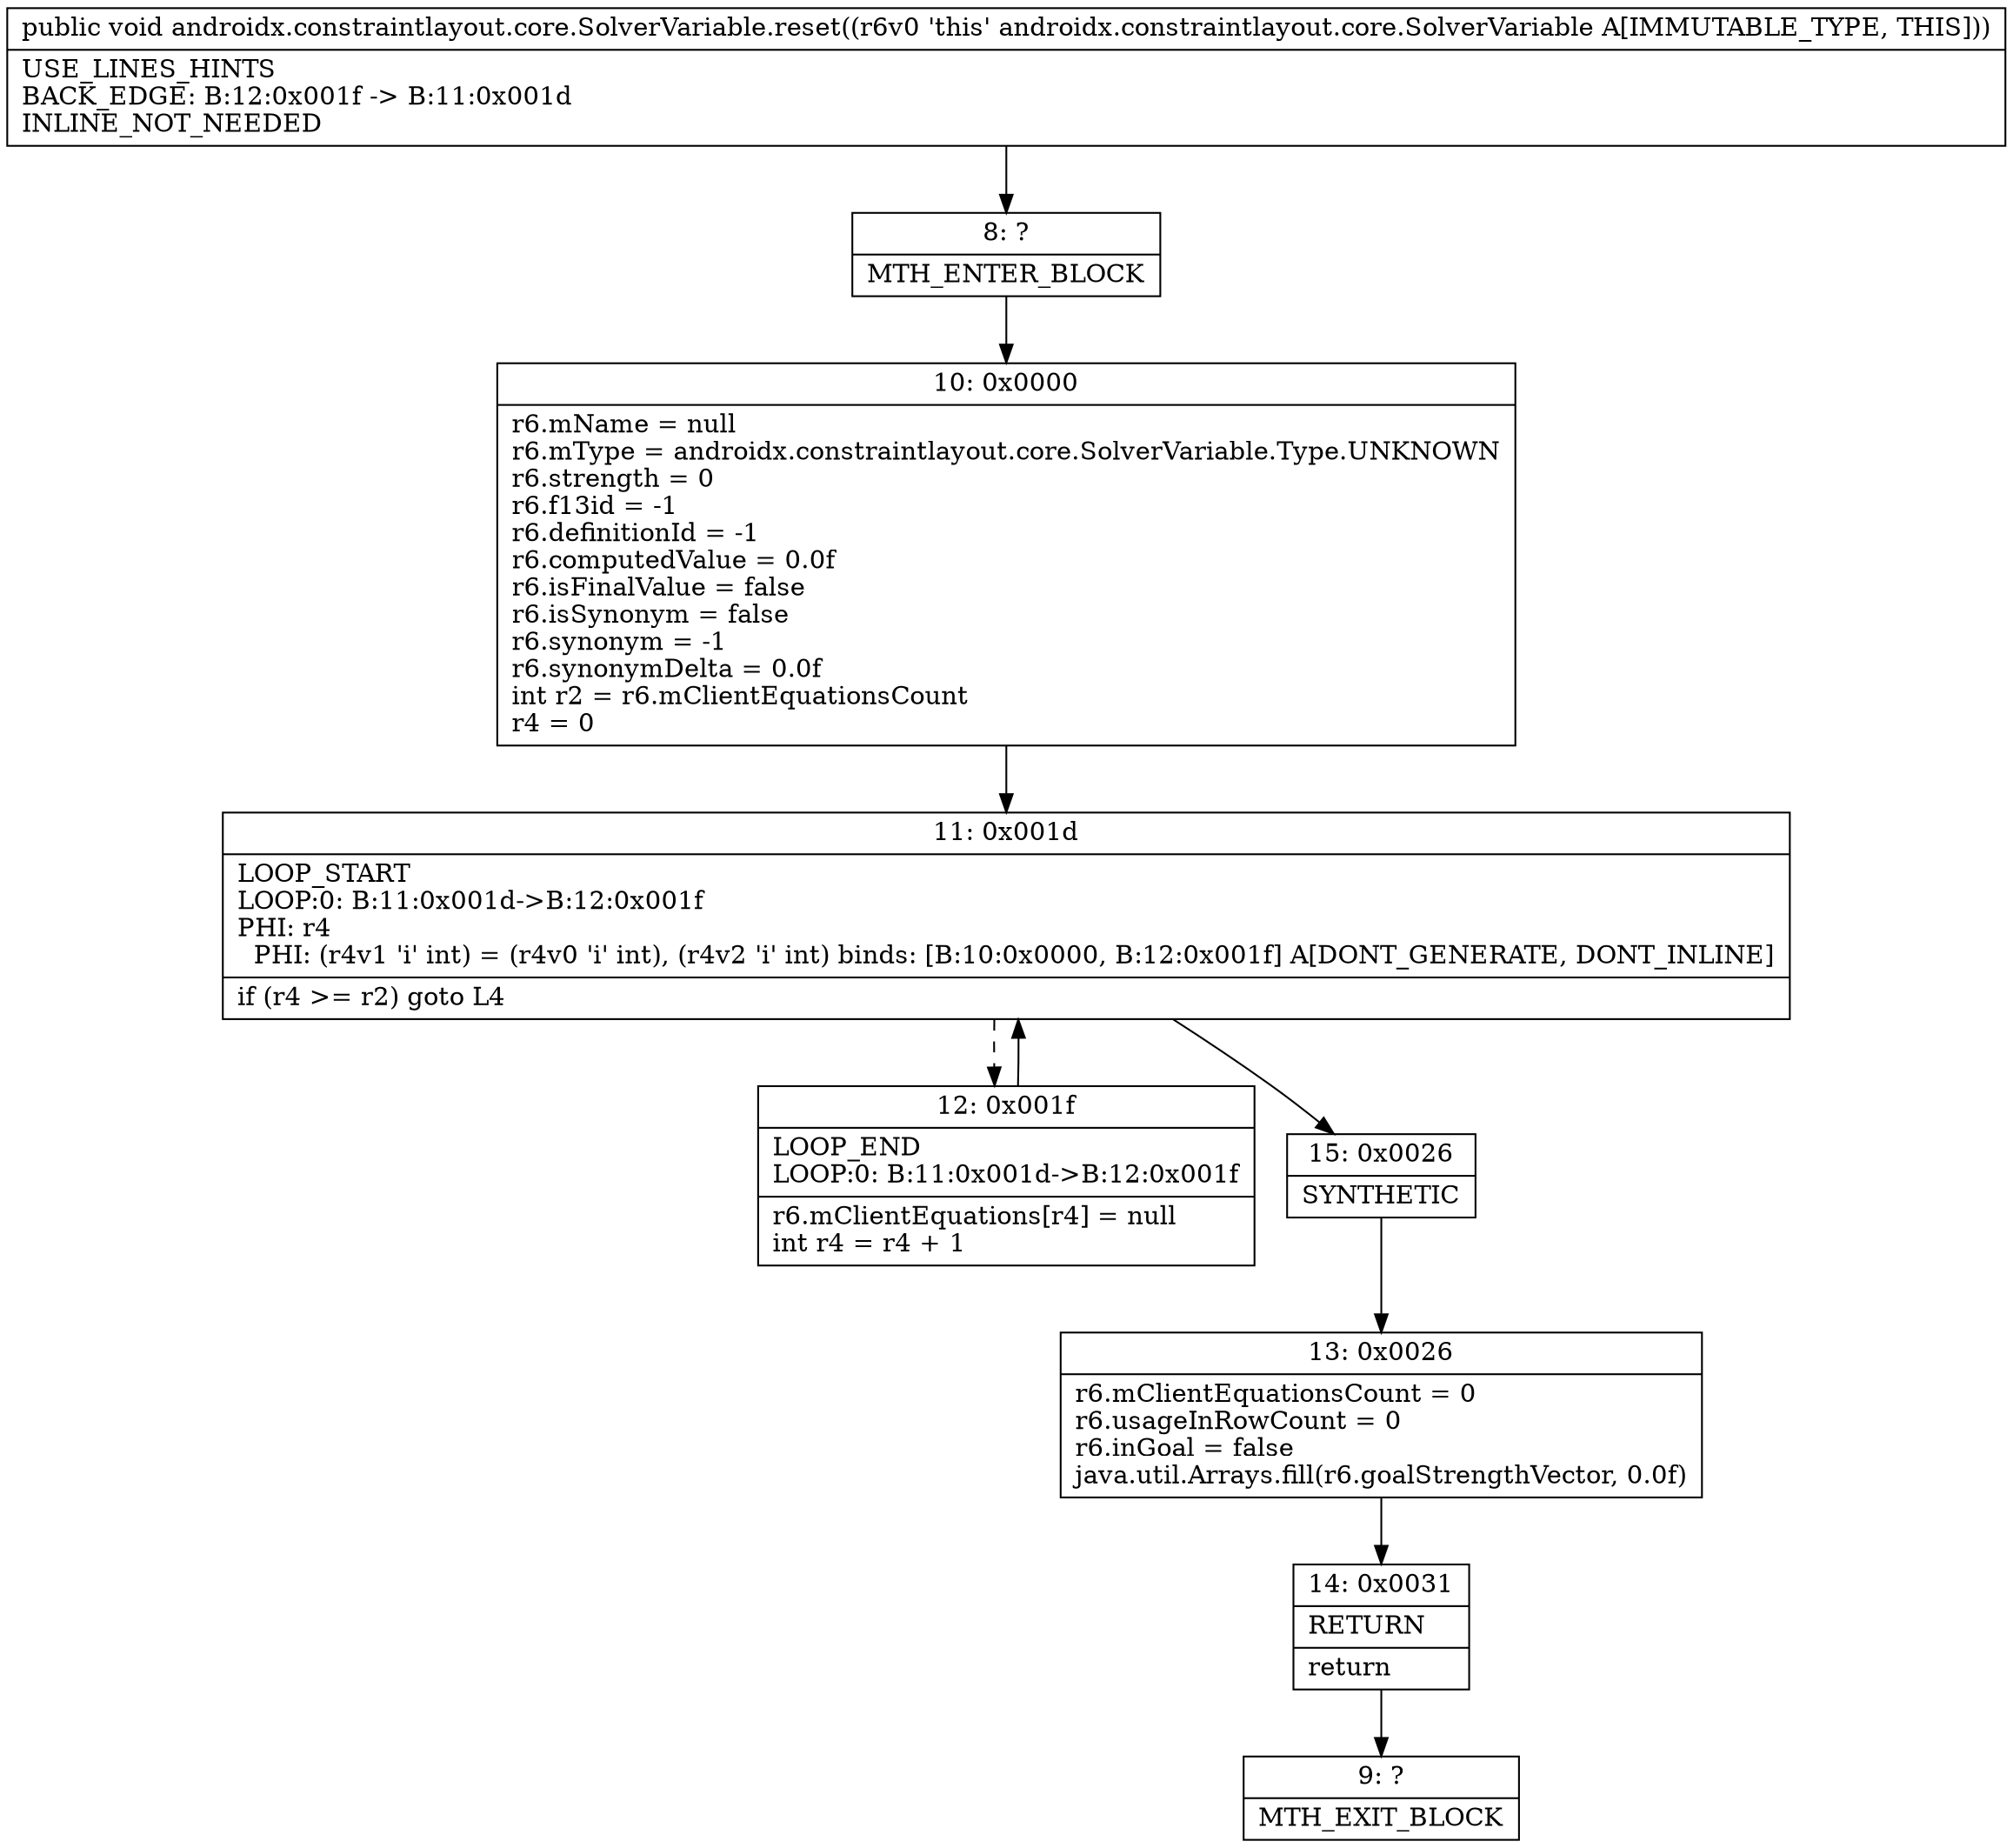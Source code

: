 digraph "CFG forandroidx.constraintlayout.core.SolverVariable.reset()V" {
Node_8 [shape=record,label="{8\:\ ?|MTH_ENTER_BLOCK\l}"];
Node_10 [shape=record,label="{10\:\ 0x0000|r6.mName = null\lr6.mType = androidx.constraintlayout.core.SolverVariable.Type.UNKNOWN\lr6.strength = 0\lr6.f13id = \-1\lr6.definitionId = \-1\lr6.computedValue = 0.0f\lr6.isFinalValue = false\lr6.isSynonym = false\lr6.synonym = \-1\lr6.synonymDelta = 0.0f\lint r2 = r6.mClientEquationsCount\lr4 = 0\l}"];
Node_11 [shape=record,label="{11\:\ 0x001d|LOOP_START\lLOOP:0: B:11:0x001d\-\>B:12:0x001f\lPHI: r4 \l  PHI: (r4v1 'i' int) = (r4v0 'i' int), (r4v2 'i' int) binds: [B:10:0x0000, B:12:0x001f] A[DONT_GENERATE, DONT_INLINE]\l|if (r4 \>= r2) goto L4\l}"];
Node_12 [shape=record,label="{12\:\ 0x001f|LOOP_END\lLOOP:0: B:11:0x001d\-\>B:12:0x001f\l|r6.mClientEquations[r4] = null\lint r4 = r4 + 1\l}"];
Node_15 [shape=record,label="{15\:\ 0x0026|SYNTHETIC\l}"];
Node_13 [shape=record,label="{13\:\ 0x0026|r6.mClientEquationsCount = 0\lr6.usageInRowCount = 0\lr6.inGoal = false\ljava.util.Arrays.fill(r6.goalStrengthVector, 0.0f)\l}"];
Node_14 [shape=record,label="{14\:\ 0x0031|RETURN\l|return\l}"];
Node_9 [shape=record,label="{9\:\ ?|MTH_EXIT_BLOCK\l}"];
MethodNode[shape=record,label="{public void androidx.constraintlayout.core.SolverVariable.reset((r6v0 'this' androidx.constraintlayout.core.SolverVariable A[IMMUTABLE_TYPE, THIS]))  | USE_LINES_HINTS\lBACK_EDGE: B:12:0x001f \-\> B:11:0x001d\lINLINE_NOT_NEEDED\l}"];
MethodNode -> Node_8;Node_8 -> Node_10;
Node_10 -> Node_11;
Node_11 -> Node_12[style=dashed];
Node_11 -> Node_15;
Node_12 -> Node_11;
Node_15 -> Node_13;
Node_13 -> Node_14;
Node_14 -> Node_9;
}

